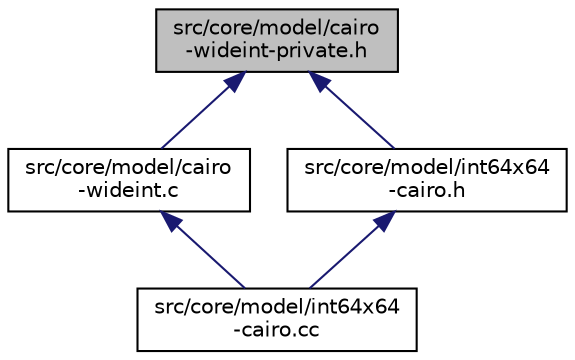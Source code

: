 digraph "src/core/model/cairo-wideint-private.h"
{
 // LATEX_PDF_SIZE
  edge [fontname="Helvetica",fontsize="10",labelfontname="Helvetica",labelfontsize="10"];
  node [fontname="Helvetica",fontsize="10",shape=record];
  Node1 [label="src/core/model/cairo\l-wideint-private.h",height=0.2,width=0.4,color="black", fillcolor="grey75", style="filled", fontcolor="black",tooltip="cairo_x function declarations, which provide the fallback high precision arithmetic implementation."];
  Node1 -> Node2 [dir="back",color="midnightblue",fontsize="10",style="solid",fontname="Helvetica"];
  Node2 [label="src/core/model/cairo\l-wideint.c",height=0.2,width=0.4,color="black", fillcolor="white", style="filled",URL="$cairo-wideint_8c.html",tooltip="Implementation of the cairo_x functions which implement high precision arithmetic."];
  Node2 -> Node3 [dir="back",color="midnightblue",fontsize="10",style="solid",fontname="Helvetica"];
  Node3 [label="src/core/model/int64x64\l-cairo.cc",height=0.2,width=0.4,color="black", fillcolor="white", style="filled",URL="$int64x64-cairo_8cc.html",tooltip="Implementation of the ns3::int64x64_t type using the Cairo implementation."];
  Node1 -> Node4 [dir="back",color="midnightblue",fontsize="10",style="solid",fontname="Helvetica"];
  Node4 [label="src/core/model/int64x64\l-cairo.h",height=0.2,width=0.4,color="black", fillcolor="white", style="filled",URL="$int64x64-cairo_8h.html",tooltip="Declaration of the ns3::int64x64_t type using the Cairo implementation."];
  Node4 -> Node3 [dir="back",color="midnightblue",fontsize="10",style="solid",fontname="Helvetica"];
}
